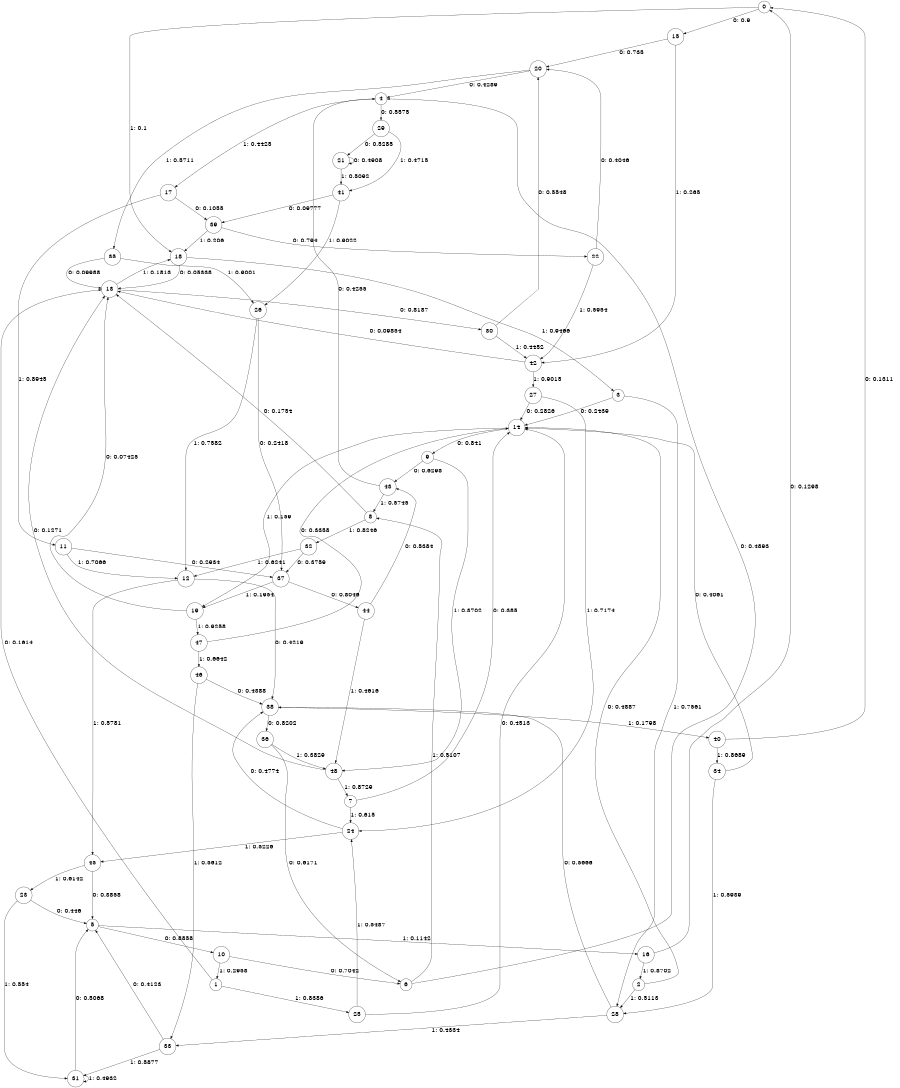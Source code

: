 digraph "ch23faceL8" {
size = "6,8.5";
ratio = "fill";
node [shape = circle];
node [fontsize = 24];
edge [fontsize = 24];
0 -> 15 [label = "0: 0.9      "];
0 -> 18 [label = "1: 0.1      "];
1 -> 13 [label = "0: 0.1614   "];
1 -> 25 [label = "1: 0.8386   "];
2 -> 14 [label = "0: 0.4887   "];
2 -> 28 [label = "1: 0.5113   "];
3 -> 14 [label = "0: 0.2439   "];
3 -> 28 [label = "1: 0.7561   "];
4 -> 29 [label = "0: 0.5575   "];
4 -> 17 [label = "1: 0.4425   "];
5 -> 10 [label = "0: 0.8858   "];
5 -> 16 [label = "1: 0.1142   "];
6 -> 4 [label = "0: 0.4893   "];
6 -> 8 [label = "1: 0.5107   "];
7 -> 14 [label = "0: 0.385    "];
7 -> 24 [label = "1: 0.615    "];
8 -> 13 [label = "0: 0.1754   "];
8 -> 32 [label = "1: 0.8246   "];
9 -> 43 [label = "0: 0.6298   "];
9 -> 48 [label = "1: 0.3702   "];
10 -> 6 [label = "0: 0.7042   "];
10 -> 1 [label = "1: 0.2958   "];
11 -> 37 [label = "0: 0.2934   "];
11 -> 12 [label = "1: 0.7066   "];
12 -> 38 [label = "0: 0.4219   "];
12 -> 45 [label = "1: 0.5781   "];
13 -> 30 [label = "0: 0.8187   "];
13 -> 18 [label = "1: 0.1813   "];
14 -> 9 [label = "0: 0.841    "];
14 -> 19 [label = "1: 0.159    "];
15 -> 20 [label = "0: 0.735    "];
15 -> 42 [label = "1: 0.265    "];
16 -> 0 [label = "0: 0.1298   "];
16 -> 2 [label = "1: 0.8702   "];
17 -> 39 [label = "0: 0.1055   "];
17 -> 11 [label = "1: 0.8945   "];
18 -> 13 [label = "0: 0.05338  "];
18 -> 3 [label = "1: 0.9466   "];
19 -> 13 [label = "0: 0.07425  "];
19 -> 47 [label = "1: 0.9258   "];
20 -> 4 [label = "0: 0.4289   "];
20 -> 35 [label = "1: 0.5711   "];
21 -> 21 [label = "0: 0.4908   "];
21 -> 41 [label = "1: 0.5092   "];
22 -> 20 [label = "0: 0.4046   "];
22 -> 42 [label = "1: 0.5954   "];
23 -> 5 [label = "0: 0.446    "];
23 -> 31 [label = "1: 0.554    "];
24 -> 38 [label = "0: 0.4774   "];
24 -> 45 [label = "1: 0.5226   "];
25 -> 14 [label = "0: 0.4513   "];
25 -> 24 [label = "1: 0.5487   "];
26 -> 37 [label = "0: 0.2418   "];
26 -> 12 [label = "1: 0.7582   "];
27 -> 14 [label = "0: 0.2826   "];
27 -> 24 [label = "1: 0.7174   "];
28 -> 38 [label = "0: 0.5666   "];
28 -> 33 [label = "1: 0.4334   "];
29 -> 21 [label = "0: 0.5285   "];
29 -> 41 [label = "1: 0.4715   "];
30 -> 20 [label = "0: 0.5548   "];
30 -> 42 [label = "1: 0.4452   "];
31 -> 5 [label = "0: 0.5068   "];
31 -> 31 [label = "1: 0.4932   "];
32 -> 37 [label = "0: 0.3759   "];
32 -> 12 [label = "1: 0.6241   "];
33 -> 5 [label = "0: 0.4123   "];
33 -> 31 [label = "1: 0.5877   "];
34 -> 14 [label = "0: 0.4061   "];
34 -> 28 [label = "1: 0.5939   "];
35 -> 13 [label = "0: 0.09988  "];
35 -> 26 [label = "1: 0.9001   "];
36 -> 6 [label = "0: 0.6171   "];
36 -> 48 [label = "1: 0.3829   "];
37 -> 44 [label = "0: 0.8046   "];
37 -> 19 [label = "1: 0.1954   "];
38 -> 36 [label = "0: 0.8202   "];
38 -> 40 [label = "1: 0.1798   "];
39 -> 22 [label = "0: 0.794    "];
39 -> 18 [label = "1: 0.206    "];
40 -> 0 [label = "0: 0.1311   "];
40 -> 34 [label = "1: 0.8689   "];
41 -> 39 [label = "0: 0.09777  "];
41 -> 26 [label = "1: 0.9022   "];
42 -> 13 [label = "0: 0.09854  "];
42 -> 27 [label = "1: 0.9015   "];
43 -> 4 [label = "0: 0.4255   "];
43 -> 8 [label = "1: 0.5745   "];
44 -> 43 [label = "0: 0.5384   "];
44 -> 48 [label = "1: 0.4616   "];
45 -> 5 [label = "0: 0.3858   "];
45 -> 23 [label = "1: 0.6142   "];
46 -> 38 [label = "0: 0.4388   "];
46 -> 33 [label = "1: 0.5612   "];
47 -> 14 [label = "0: 0.3358   "];
47 -> 46 [label = "1: 0.6642   "];
48 -> 13 [label = "0: 0.1271   "];
48 -> 7 [label = "1: 0.8729   "];
}